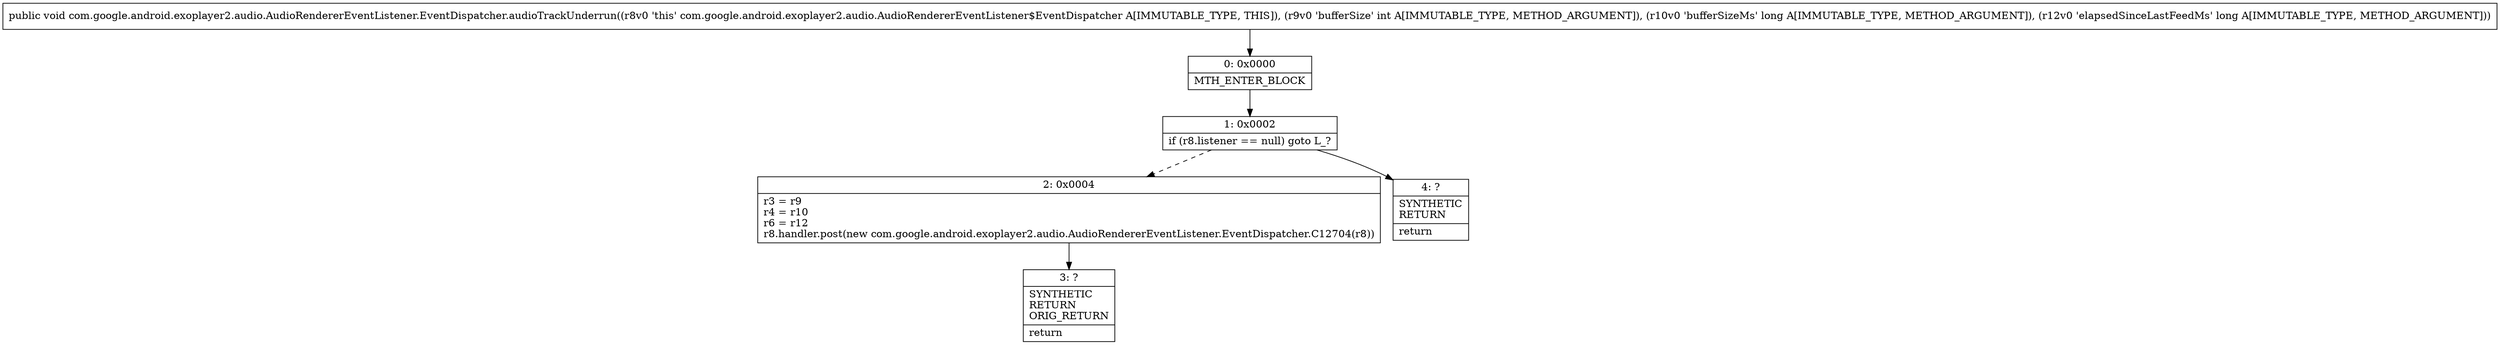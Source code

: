 digraph "CFG forcom.google.android.exoplayer2.audio.AudioRendererEventListener.EventDispatcher.audioTrackUnderrun(IJJ)V" {
Node_0 [shape=record,label="{0\:\ 0x0000|MTH_ENTER_BLOCK\l}"];
Node_1 [shape=record,label="{1\:\ 0x0002|if (r8.listener == null) goto L_?\l}"];
Node_2 [shape=record,label="{2\:\ 0x0004|r3 = r9\lr4 = r10\lr6 = r12\lr8.handler.post(new com.google.android.exoplayer2.audio.AudioRendererEventListener.EventDispatcher.C12704(r8))\l}"];
Node_3 [shape=record,label="{3\:\ ?|SYNTHETIC\lRETURN\lORIG_RETURN\l|return\l}"];
Node_4 [shape=record,label="{4\:\ ?|SYNTHETIC\lRETURN\l|return\l}"];
MethodNode[shape=record,label="{public void com.google.android.exoplayer2.audio.AudioRendererEventListener.EventDispatcher.audioTrackUnderrun((r8v0 'this' com.google.android.exoplayer2.audio.AudioRendererEventListener$EventDispatcher A[IMMUTABLE_TYPE, THIS]), (r9v0 'bufferSize' int A[IMMUTABLE_TYPE, METHOD_ARGUMENT]), (r10v0 'bufferSizeMs' long A[IMMUTABLE_TYPE, METHOD_ARGUMENT]), (r12v0 'elapsedSinceLastFeedMs' long A[IMMUTABLE_TYPE, METHOD_ARGUMENT])) }"];
MethodNode -> Node_0;
Node_0 -> Node_1;
Node_1 -> Node_2[style=dashed];
Node_1 -> Node_4;
Node_2 -> Node_3;
}

